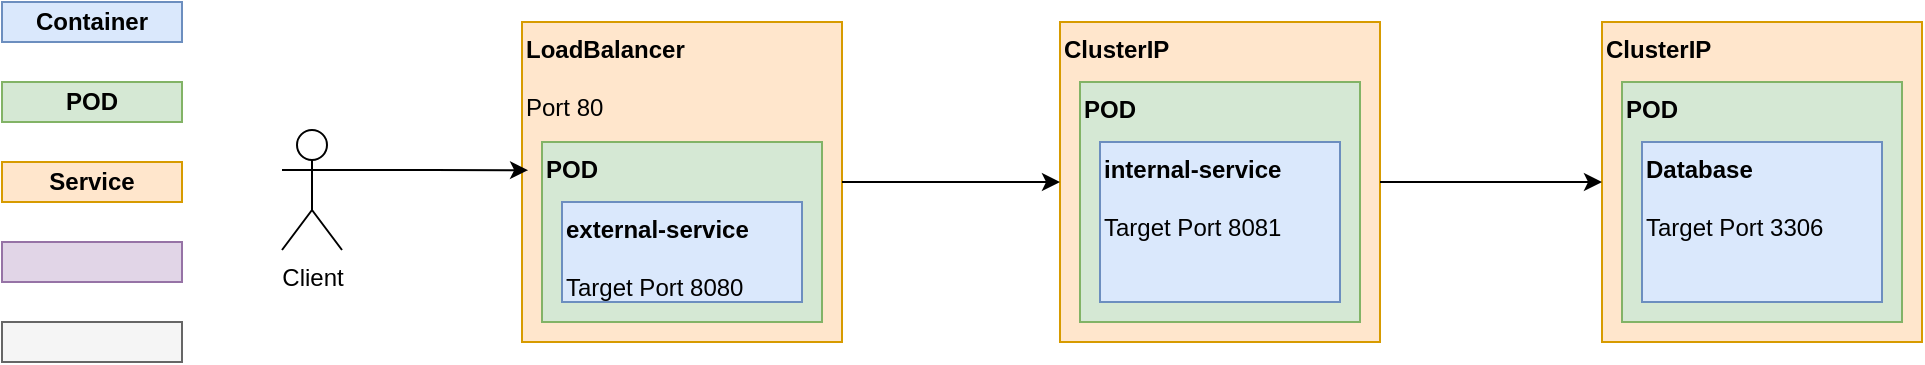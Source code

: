 <mxfile version="24.2.2" type="device">
  <diagram id="yPxyJZ8AM_hMuL3Unpa9" name="gitflow">
    <mxGraphModel dx="2074" dy="745" grid="1" gridSize="10" guides="1" tooltips="1" connect="1" arrows="1" fold="1" page="1" pageScale="1" pageWidth="850" pageHeight="1100" math="0" shadow="0">
      <root>
        <mxCell id="0" />
        <mxCell id="1" parent="0" />
        <mxCell id="7" value="&lt;b&gt;Container&lt;/b&gt;" style="text;html=1;strokeColor=#6c8ebf;fillColor=#dae8fc;align=center;verticalAlign=middle;whiteSpace=wrap;rounded=0;" parent="1" vertex="1">
          <mxGeometry x="40" y="40" width="90" height="20" as="geometry" />
        </mxCell>
        <mxCell id="85" value="" style="text;html=1;strokeColor=#9673a6;fillColor=#e1d5e7;align=center;verticalAlign=middle;whiteSpace=wrap;rounded=0;" parent="1" vertex="1">
          <mxGeometry x="40" y="160" width="90" height="20" as="geometry" />
        </mxCell>
        <mxCell id="102" value="" style="text;html=1;strokeColor=#666666;fillColor=#f5f5f5;align=center;verticalAlign=middle;whiteSpace=wrap;rounded=0;fontColor=#333333;" parent="1" vertex="1">
          <mxGeometry x="40" y="200" width="90" height="20" as="geometry" />
        </mxCell>
        <mxCell id="125" value="&lt;b&gt;Service&lt;/b&gt;" style="text;html=1;strokeColor=#d79b00;fillColor=#ffe6cc;align=center;verticalAlign=middle;whiteSpace=wrap;rounded=0;fontSize=12;" parent="1" vertex="1">
          <mxGeometry x="40" y="120" width="90" height="20" as="geometry" />
        </mxCell>
        <mxCell id="-sp5qk3_UaLVJRumCIKt-181" value="&lt;b&gt;POD&lt;/b&gt;" style="text;html=1;strokeColor=#82b366;fillColor=#d5e8d4;align=center;verticalAlign=middle;whiteSpace=wrap;rounded=0;" vertex="1" parent="1">
          <mxGeometry x="40" y="80" width="90" height="20" as="geometry" />
        </mxCell>
        <mxCell id="-sp5qk3_UaLVJRumCIKt-183" value="" style="group" vertex="1" connectable="0" parent="1">
          <mxGeometry x="300" y="50" width="160" height="160" as="geometry" />
        </mxCell>
        <mxCell id="-sp5qk3_UaLVJRumCIKt-180" value="&lt;div align=&quot;center&quot;&gt;&lt;b&gt;LoadBalancer&lt;/b&gt;&lt;/div&gt;&lt;div&gt;&lt;b&gt;&lt;br&gt;&lt;/b&gt;&lt;/div&gt;&lt;div&gt;Port 80&lt;br&gt;&lt;/div&gt;" style="text;html=1;strokeColor=#d79b00;fillColor=#ffe6cc;align=left;verticalAlign=top;whiteSpace=wrap;rounded=0;fontSize=12;" vertex="1" parent="-sp5qk3_UaLVJRumCIKt-183">
          <mxGeometry width="160" height="160" as="geometry" />
        </mxCell>
        <mxCell id="24" value="&lt;b&gt;POD&lt;/b&gt;" style="text;html=1;strokeColor=#82b366;fillColor=#d5e8d4;align=left;verticalAlign=top;whiteSpace=wrap;rounded=0;" parent="-sp5qk3_UaLVJRumCIKt-183" vertex="1">
          <mxGeometry x="10" y="60" width="140" height="90" as="geometry" />
        </mxCell>
        <mxCell id="-sp5qk3_UaLVJRumCIKt-182" value="&lt;div&gt;&lt;b&gt;external-service&lt;/b&gt;&lt;/div&gt;&lt;div&gt;&lt;b&gt;&lt;br&gt;&lt;/b&gt;&lt;/div&gt;&lt;div&gt;Target Port 8080&lt;br&gt;&lt;/div&gt;" style="text;html=1;strokeColor=#6c8ebf;fillColor=#dae8fc;align=left;verticalAlign=top;whiteSpace=wrap;rounded=0;" vertex="1" parent="-sp5qk3_UaLVJRumCIKt-183">
          <mxGeometry x="20" y="90" width="120" height="50" as="geometry" />
        </mxCell>
        <mxCell id="-sp5qk3_UaLVJRumCIKt-184" value="" style="group" vertex="1" connectable="0" parent="1">
          <mxGeometry x="840" y="50" width="160" height="160" as="geometry" />
        </mxCell>
        <mxCell id="-sp5qk3_UaLVJRumCIKt-185" value="&lt;b&gt;ClusterIP&lt;/b&gt;" style="text;html=1;strokeColor=#d79b00;fillColor=#ffe6cc;align=left;verticalAlign=top;whiteSpace=wrap;rounded=0;fontSize=12;" vertex="1" parent="-sp5qk3_UaLVJRumCIKt-184">
          <mxGeometry width="160" height="160" as="geometry" />
        </mxCell>
        <mxCell id="-sp5qk3_UaLVJRumCIKt-186" value="&lt;b&gt;POD&lt;/b&gt;" style="text;html=1;strokeColor=#82b366;fillColor=#d5e8d4;align=left;verticalAlign=top;whiteSpace=wrap;rounded=0;" vertex="1" parent="-sp5qk3_UaLVJRumCIKt-184">
          <mxGeometry x="10" y="30" width="140" height="120" as="geometry" />
        </mxCell>
        <mxCell id="-sp5qk3_UaLVJRumCIKt-187" value="&lt;div&gt;&lt;b&gt;Database&lt;/b&gt;&lt;/div&gt;&lt;div&gt;&lt;b&gt;&lt;br&gt;&lt;/b&gt;&lt;/div&gt;&lt;div&gt;Target Port 3306&lt;br&gt;&lt;/div&gt;" style="text;html=1;strokeColor=#6c8ebf;fillColor=#dae8fc;align=left;verticalAlign=top;whiteSpace=wrap;rounded=0;" vertex="1" parent="-sp5qk3_UaLVJRumCIKt-184">
          <mxGeometry x="20" y="60" width="120" height="80" as="geometry" />
        </mxCell>
        <mxCell id="-sp5qk3_UaLVJRumCIKt-188" value="" style="group" vertex="1" connectable="0" parent="1">
          <mxGeometry x="569" y="50" width="160" height="160" as="geometry" />
        </mxCell>
        <mxCell id="-sp5qk3_UaLVJRumCIKt-189" value="&lt;b&gt;ClusterIP&lt;/b&gt;" style="text;html=1;strokeColor=#d79b00;fillColor=#ffe6cc;align=left;verticalAlign=top;whiteSpace=wrap;rounded=0;fontSize=12;" vertex="1" parent="-sp5qk3_UaLVJRumCIKt-188">
          <mxGeometry width="160" height="160" as="geometry" />
        </mxCell>
        <mxCell id="-sp5qk3_UaLVJRumCIKt-190" value="&lt;b&gt;POD&lt;/b&gt;" style="text;html=1;strokeColor=#82b366;fillColor=#d5e8d4;align=left;verticalAlign=top;whiteSpace=wrap;rounded=0;" vertex="1" parent="-sp5qk3_UaLVJRumCIKt-188">
          <mxGeometry x="10" y="30" width="140" height="120" as="geometry" />
        </mxCell>
        <mxCell id="-sp5qk3_UaLVJRumCIKt-191" value="&lt;div&gt;&lt;b&gt;internal-service&lt;/b&gt;&lt;/div&gt;&lt;div&gt;&lt;b&gt;&lt;br&gt;&lt;/b&gt;&lt;/div&gt;&lt;div&gt;Target Port 8081&lt;br&gt;&lt;/div&gt;" style="text;html=1;strokeColor=#6c8ebf;fillColor=#dae8fc;align=left;verticalAlign=top;whiteSpace=wrap;rounded=0;" vertex="1" parent="-sp5qk3_UaLVJRumCIKt-188">
          <mxGeometry x="20" y="60" width="120" height="80" as="geometry" />
        </mxCell>
        <mxCell id="-sp5qk3_UaLVJRumCIKt-192" value="Client" style="shape=umlActor;verticalLabelPosition=bottom;verticalAlign=top;html=1;outlineConnect=0;" vertex="1" parent="1">
          <mxGeometry x="180" y="104" width="30" height="60" as="geometry" />
        </mxCell>
        <mxCell id="-sp5qk3_UaLVJRumCIKt-196" style="edgeStyle=orthogonalEdgeStyle;rounded=0;orthogonalLoop=1;jettySize=auto;html=1;exitX=1;exitY=0.333;exitDx=0;exitDy=0;exitPerimeter=0;entryX=0.019;entryY=0.463;entryDx=0;entryDy=0;entryPerimeter=0;" edge="1" parent="1" source="-sp5qk3_UaLVJRumCIKt-192" target="-sp5qk3_UaLVJRumCIKt-180">
          <mxGeometry relative="1" as="geometry" />
        </mxCell>
        <mxCell id="-sp5qk3_UaLVJRumCIKt-197" value="" style="endArrow=classic;html=1;rounded=0;exitX=1;exitY=0.5;exitDx=0;exitDy=0;entryX=0;entryY=0.5;entryDx=0;entryDy=0;" edge="1" parent="1" source="-sp5qk3_UaLVJRumCIKt-180" target="-sp5qk3_UaLVJRumCIKt-189">
          <mxGeometry width="50" height="50" relative="1" as="geometry">
            <mxPoint x="820" y="410" as="sourcePoint" />
            <mxPoint x="870" y="360" as="targetPoint" />
          </mxGeometry>
        </mxCell>
        <mxCell id="-sp5qk3_UaLVJRumCIKt-198" style="edgeStyle=orthogonalEdgeStyle;rounded=0;orthogonalLoop=1;jettySize=auto;html=1;exitX=1;exitY=0.5;exitDx=0;exitDy=0;entryX=0;entryY=0.5;entryDx=0;entryDy=0;" edge="1" parent="1" source="-sp5qk3_UaLVJRumCIKt-189" target="-sp5qk3_UaLVJRumCIKt-185">
          <mxGeometry relative="1" as="geometry" />
        </mxCell>
      </root>
    </mxGraphModel>
  </diagram>
</mxfile>
